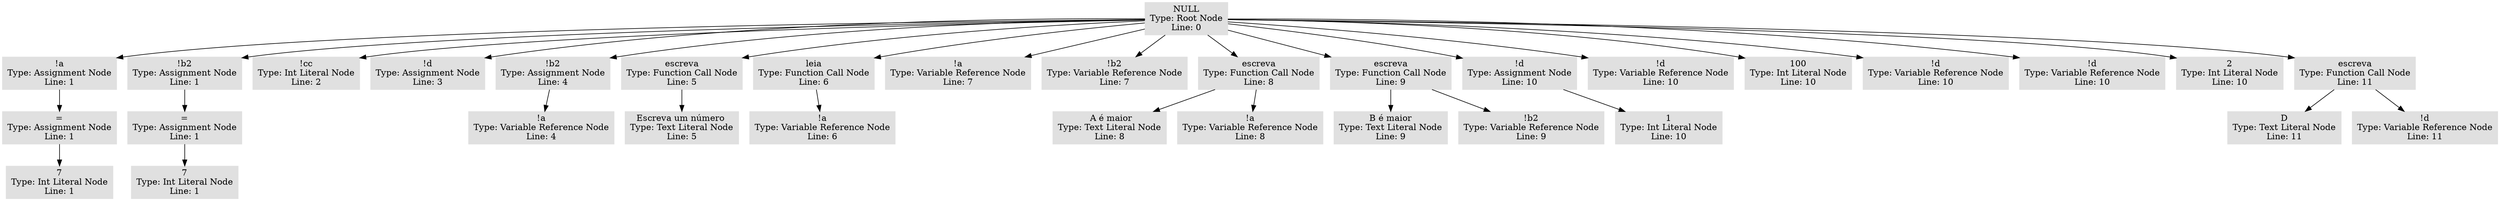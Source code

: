 digraph AST {
  node [shape=box, style=filled, color="#E0E0E0"];
  "0x555555564608" [label="NULL\nType: Root Node\nLine: 0"];
  "0x555555564608" -> "0x5555555656e8";
  "0x5555555656e8" [label="!a\nType: Assignment Node\nLine: 1"];
  "0x5555555656e8" -> "0x555555565928";
  "0x555555565928" [label="=\nType: Assignment Node\nLine: 1"];
  "0x555555565928" -> "0x555555565968";
  "0x555555565968" [label="7\nType: Int Literal Node\nLine: 1"];
  "0x555555564608" -> "0x555555565778";
  "0x555555565778" [label="!b2\nType: Assignment Node\nLine: 1"];
  "0x555555565778" -> "0x555555565868";
  "0x555555565868" [label="=\nType: Assignment Node\nLine: 1"];
  "0x555555565868" -> "0x5555555658a8";
  "0x5555555658a8" [label="7\nType: Int Literal Node\nLine: 1"];
  "0x555555564608" -> "0x555555565a08";
  "0x555555565a08" [label="!cc\nType: Int Literal Node\nLine: 2"];
  "0x555555564608" -> "0x555555565aa8";
  "0x555555565aa8" [label="!d\nType: Assignment Node\nLine: 3"];
  "0x555555564608" -> "0x555555566738";
  "0x555555566738" [label="!b2\nType: Assignment Node\nLine: 4"];
  "0x555555566738" -> "0x5555555667b8";
  "0x5555555667b8" [label="!a\nType: Variable Reference Node\nLine: 4"];
  "0x555555564608" -> "0x5555555667f8";
  "0x5555555667f8" [label="escreva\nType: Function Call Node\nLine: 5"];
  "0x5555555667f8" -> "0x555555566838";
  "0x555555566838" [label="Escreva um número \nType: Text Literal Node\nLine: 5"];
  "0x555555564608" -> "0x555555566878";
  "0x555555566878" [label="leia\nType: Function Call Node\nLine: 6"];
  "0x555555566878" -> "0x555555566778";
  "0x555555566778" [label="!a\nType: Variable Reference Node\nLine: 6"];
  "0x555555564608" -> "0x555555566908";
  "0x555555566908" [label="!a\nType: Variable Reference Node\nLine: 7"];
  "0x555555564608" -> "0x555555566948";
  "0x555555566948" [label="!b2\nType: Variable Reference Node\nLine: 7"];
  "0x555555564608" -> "0x5555555669e8";
  "0x5555555669e8" [label="escreva\nType: Function Call Node\nLine: 8"];
  "0x5555555669e8" -> "0x555555566a28";
  "0x555555566a28" [label=" A é maior\nType: Text Literal Node\nLine: 8"];
  "0x5555555669e8" -> "0x555555566a88";
  "0x555555566a88" [label="!a\nType: Variable Reference Node\nLine: 8"];
  "0x555555564608" -> "0x555555566ac8";
  "0x555555566ac8" [label="escreva\nType: Function Call Node\nLine: 9"];
  "0x555555566ac8" -> "0x555555566b78";
  "0x555555566b78" [label="B é maior\nType: Text Literal Node\nLine: 9"];
  "0x555555566ac8" -> "0x555555566bd8";
  "0x555555566bd8" [label="!b2\nType: Variable Reference Node\nLine: 9"];
  "0x555555564608" -> "0x555555566c18";
  "0x555555566c18" [label="!d\nType: Assignment Node\nLine: 10"];
  "0x555555566c18" -> "0x555555566c58";
  "0x555555566c58" [label="1\nType: Int Literal Node\nLine: 10"];
  "0x555555564608" -> "0x555555566cb8";
  "0x555555566cb8" [label="!d\nType: Variable Reference Node\nLine: 10"];
  "0x555555564608" -> "0x555555566d78";
  "0x555555566d78" [label="100\nType: Int Literal Node\nLine: 10"];
  "0x555555564608" -> "0x555555566db8";
  "0x555555566db8" [label="!d\nType: Variable Reference Node\nLine: 10"];
  "0x555555564608" -> "0x555555566e88";
  "0x555555566e88" [label="!d\nType: Variable Reference Node\nLine: 10"];
  "0x555555564608" -> "0x555555566ec8";
  "0x555555566ec8" [label="2\nType: Int Literal Node\nLine: 10"];
  "0x555555564608" -> "0x555555566fa8";
  "0x555555566fa8" [label="escreva\nType: Function Call Node\nLine: 11"];
  "0x555555566fa8" -> "0x555555566fe8";
  "0x555555566fe8" [label="D\nType: Text Literal Node\nLine: 11"];
  "0x555555566fa8" -> "0x555555567048";
  "0x555555567048" [label="!d\nType: Variable Reference Node\nLine: 11"];
}
